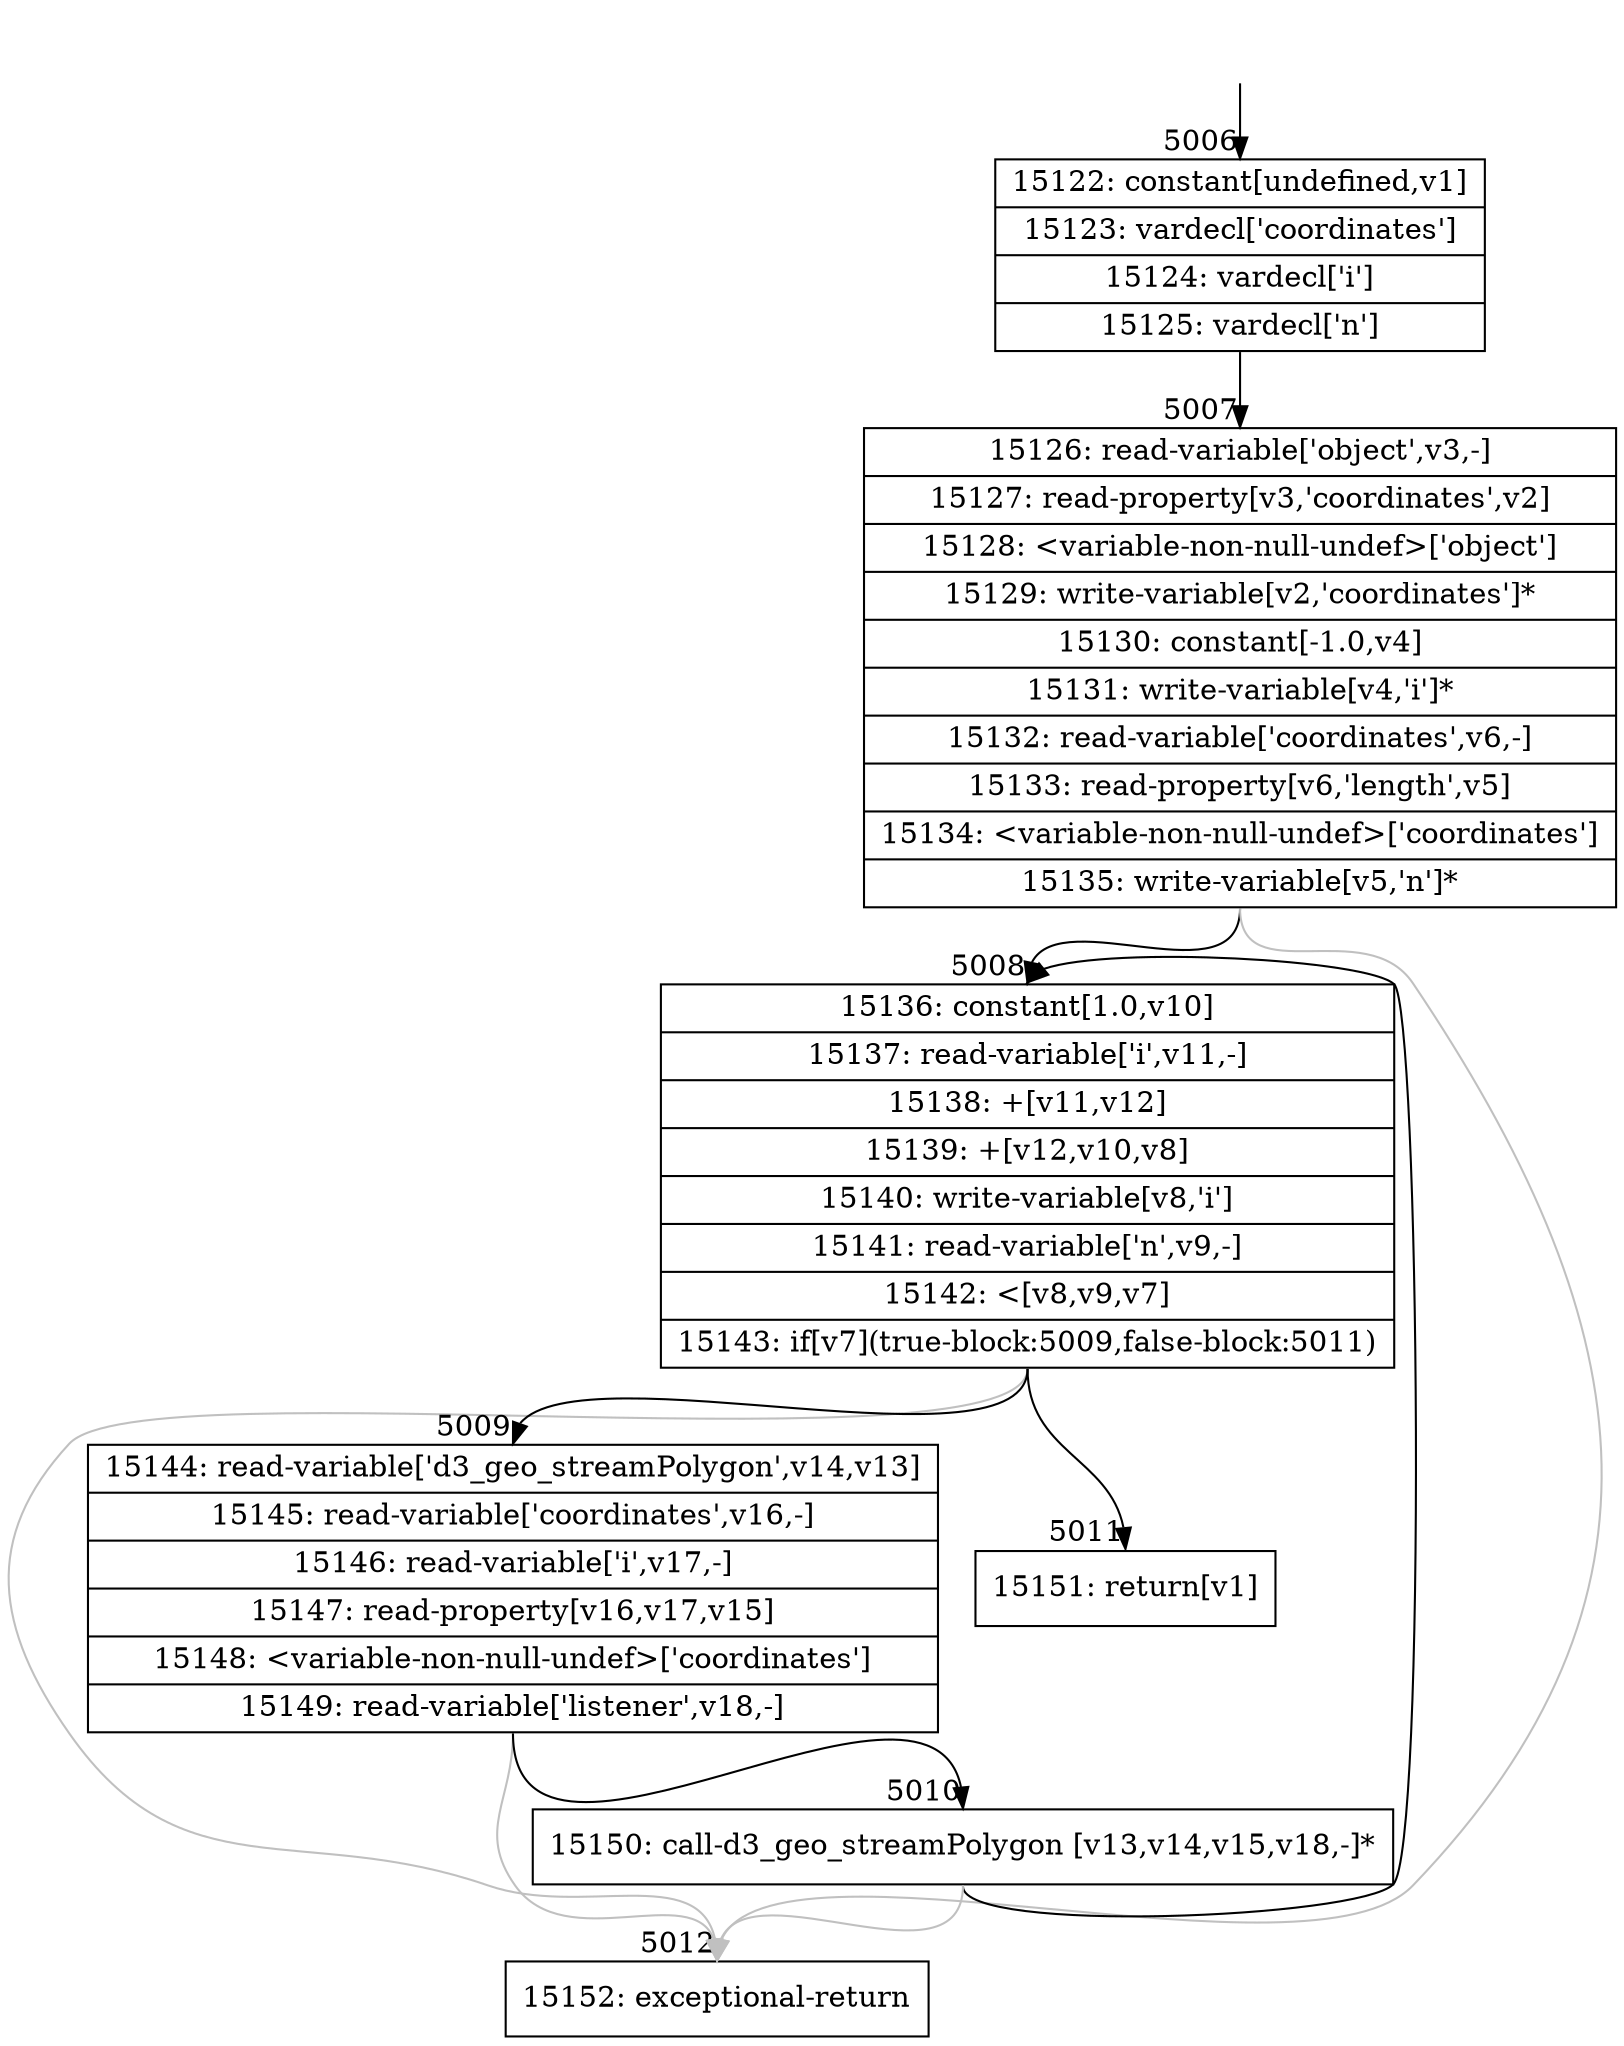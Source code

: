 digraph {
rankdir="TD"
BB_entry477[shape=none,label=""];
BB_entry477 -> BB5006 [tailport=s, headport=n, headlabel="    5006"]
BB5006 [shape=record label="{15122: constant[undefined,v1]|15123: vardecl['coordinates']|15124: vardecl['i']|15125: vardecl['n']}" ] 
BB5006 -> BB5007 [tailport=s, headport=n, headlabel="      5007"]
BB5007 [shape=record label="{15126: read-variable['object',v3,-]|15127: read-property[v3,'coordinates',v2]|15128: \<variable-non-null-undef\>['object']|15129: write-variable[v2,'coordinates']*|15130: constant[-1.0,v4]|15131: write-variable[v4,'i']*|15132: read-variable['coordinates',v6,-]|15133: read-property[v6,'length',v5]|15134: \<variable-non-null-undef\>['coordinates']|15135: write-variable[v5,'n']*}" ] 
BB5007 -> BB5008 [tailport=s, headport=n, headlabel="      5008"]
BB5007 -> BB5012 [tailport=s, headport=n, color=gray, headlabel="      5012"]
BB5008 [shape=record label="{15136: constant[1.0,v10]|15137: read-variable['i',v11,-]|15138: +[v11,v12]|15139: +[v12,v10,v8]|15140: write-variable[v8,'i']|15141: read-variable['n',v9,-]|15142: \<[v8,v9,v7]|15143: if[v7](true-block:5009,false-block:5011)}" ] 
BB5008 -> BB5009 [tailport=s, headport=n, headlabel="      5009"]
BB5008 -> BB5011 [tailport=s, headport=n, headlabel="      5011"]
BB5008 -> BB5012 [tailport=s, headport=n, color=gray]
BB5009 [shape=record label="{15144: read-variable['d3_geo_streamPolygon',v14,v13]|15145: read-variable['coordinates',v16,-]|15146: read-variable['i',v17,-]|15147: read-property[v16,v17,v15]|15148: \<variable-non-null-undef\>['coordinates']|15149: read-variable['listener',v18,-]}" ] 
BB5009 -> BB5010 [tailport=s, headport=n, headlabel="      5010"]
BB5009 -> BB5012 [tailport=s, headport=n, color=gray]
BB5010 [shape=record label="{15150: call-d3_geo_streamPolygon [v13,v14,v15,v18,-]*}" ] 
BB5010 -> BB5008 [tailport=s, headport=n]
BB5010 -> BB5012 [tailport=s, headport=n, color=gray]
BB5011 [shape=record label="{15151: return[v1]}" ] 
BB5012 [shape=record label="{15152: exceptional-return}" ] 
//#$~ 2910
}
